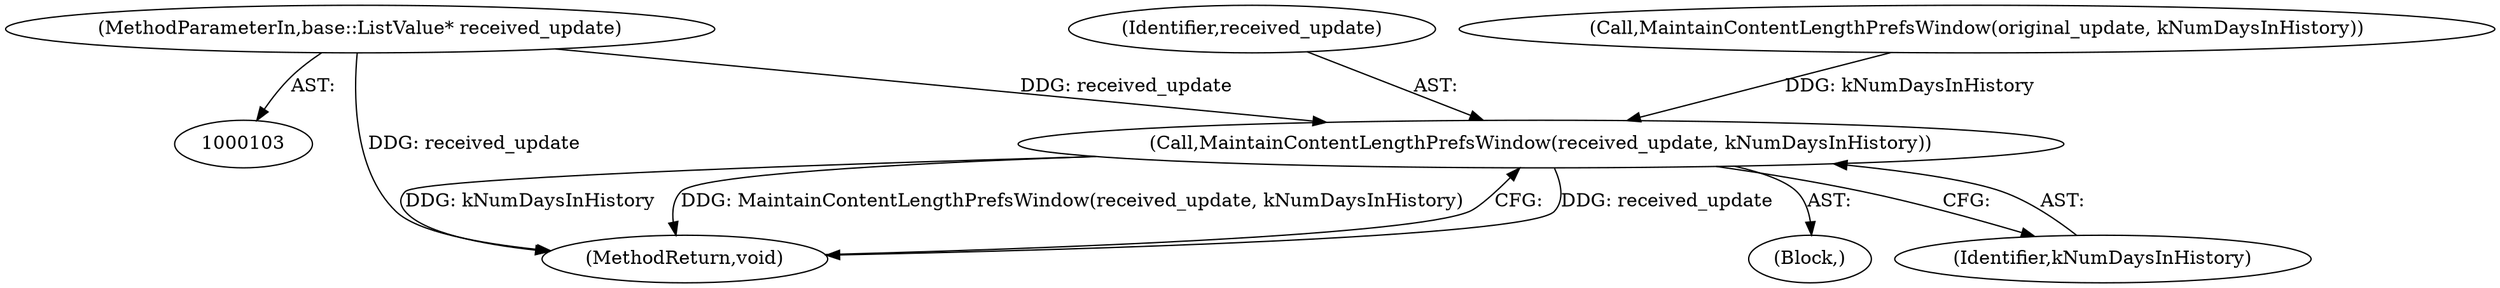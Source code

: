digraph "1_Chrome_828eab2216a765dea92575c290421c115b8ad028_4@pointer" {
"1000105" [label="(MethodParameterIn,base::ListValue* received_update)"];
"1000158" [label="(Call,MaintainContentLengthPrefsWindow(received_update, kNumDaysInHistory))"];
"1000159" [label="(Identifier,received_update)"];
"1000158" [label="(Call,MaintainContentLengthPrefsWindow(received_update, kNumDaysInHistory))"];
"1000105" [label="(MethodParameterIn,base::ListValue* received_update)"];
"1000155" [label="(Call,MaintainContentLengthPrefsWindow(original_update, kNumDaysInHistory))"];
"1000161" [label="(MethodReturn,void)"];
"1000107" [label="(Block,)"];
"1000160" [label="(Identifier,kNumDaysInHistory)"];
"1000105" -> "1000103"  [label="AST: "];
"1000105" -> "1000161"  [label="DDG: received_update"];
"1000105" -> "1000158"  [label="DDG: received_update"];
"1000158" -> "1000107"  [label="AST: "];
"1000158" -> "1000160"  [label="CFG: "];
"1000159" -> "1000158"  [label="AST: "];
"1000160" -> "1000158"  [label="AST: "];
"1000161" -> "1000158"  [label="CFG: "];
"1000158" -> "1000161"  [label="DDG: received_update"];
"1000158" -> "1000161"  [label="DDG: kNumDaysInHistory"];
"1000158" -> "1000161"  [label="DDG: MaintainContentLengthPrefsWindow(received_update, kNumDaysInHistory)"];
"1000155" -> "1000158"  [label="DDG: kNumDaysInHistory"];
}
